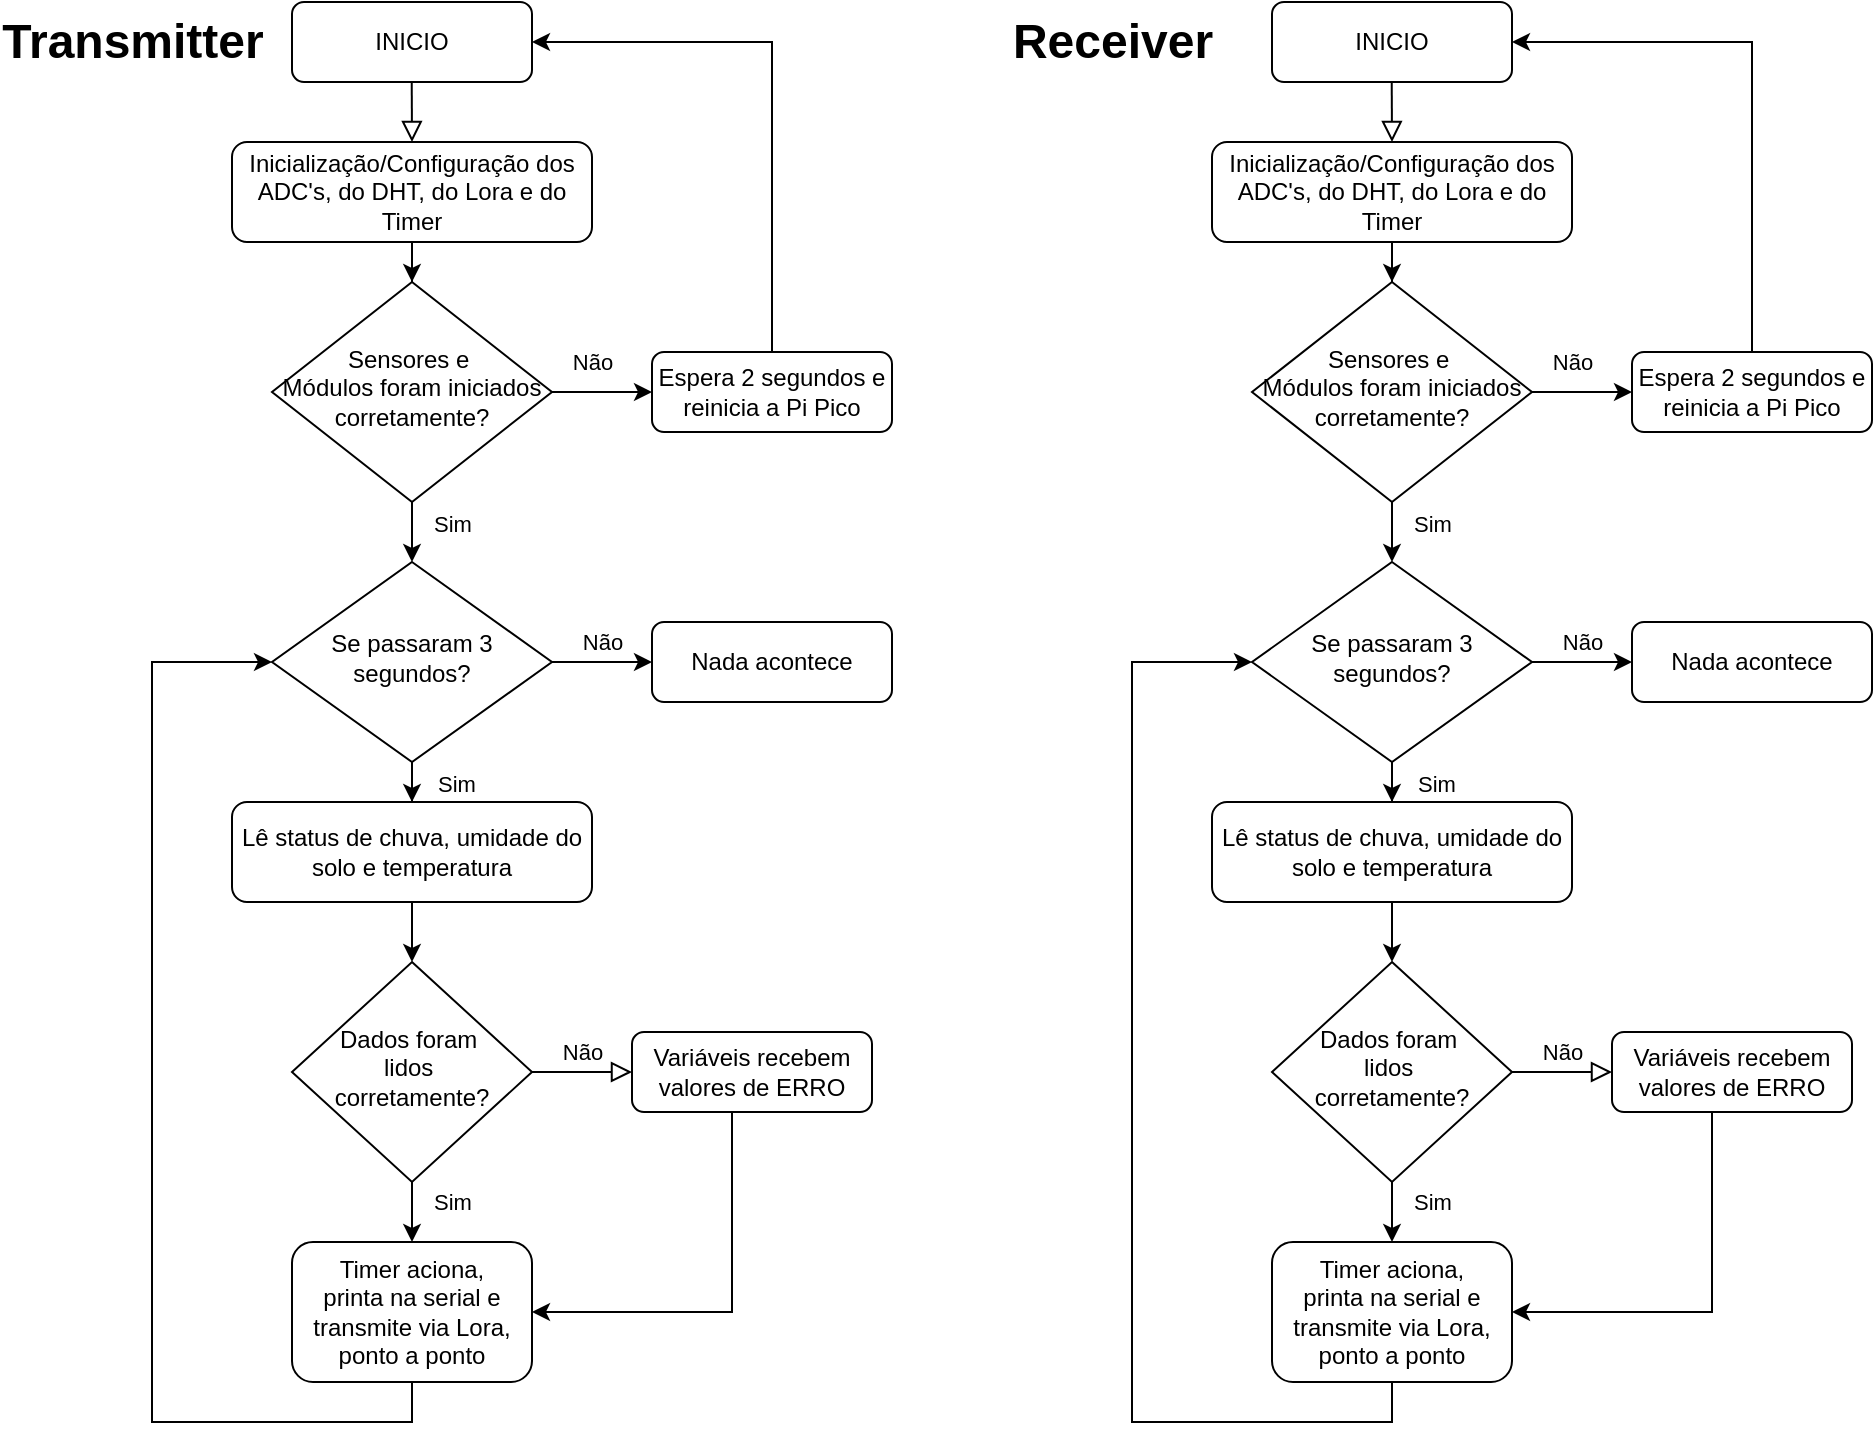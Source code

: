 <mxfile version="26.0.4">
  <diagram id="C5RBs43oDa-KdzZeNtuy" name="Page-1">
    <mxGraphModel dx="1868" dy="925" grid="1" gridSize="10" guides="1" tooltips="1" connect="1" arrows="1" fold="1" page="1" pageScale="1" pageWidth="827" pageHeight="1169" math="0" shadow="0">
      <root>
        <mxCell id="WIyWlLk6GJQsqaUBKTNV-0" />
        <mxCell id="WIyWlLk6GJQsqaUBKTNV-1" parent="WIyWlLk6GJQsqaUBKTNV-0" />
        <mxCell id="-Kg_7hBC36pptWZDUtGE-7" style="edgeStyle=orthogonalEdgeStyle;rounded=0;orthogonalLoop=1;jettySize=auto;html=1;entryX=0.5;entryY=0;entryDx=0;entryDy=0;" edge="1" parent="WIyWlLk6GJQsqaUBKTNV-1" source="WIyWlLk6GJQsqaUBKTNV-3" target="-Kg_7hBC36pptWZDUtGE-6">
          <mxGeometry relative="1" as="geometry" />
        </mxCell>
        <mxCell id="WIyWlLk6GJQsqaUBKTNV-3" value="Inicialização/Configuração dos ADC&#39;s, do DHT, do Lora e do Timer" style="rounded=1;whiteSpace=wrap;html=1;fontSize=12;glass=0;strokeWidth=1;shadow=0;" parent="WIyWlLk6GJQsqaUBKTNV-1" vertex="1">
          <mxGeometry x="290" y="90" width="180" height="50" as="geometry" />
        </mxCell>
        <mxCell id="WIyWlLk6GJQsqaUBKTNV-5" value="Não" style="edgeStyle=orthogonalEdgeStyle;rounded=0;html=1;jettySize=auto;orthogonalLoop=1;fontSize=11;endArrow=block;endFill=0;endSize=8;strokeWidth=1;shadow=0;labelBackgroundColor=none;" parent="WIyWlLk6GJQsqaUBKTNV-1" source="WIyWlLk6GJQsqaUBKTNV-6" target="WIyWlLk6GJQsqaUBKTNV-7" edge="1">
          <mxGeometry y="10" relative="1" as="geometry">
            <mxPoint as="offset" />
          </mxGeometry>
        </mxCell>
        <mxCell id="-Kg_7hBC36pptWZDUtGE-33" style="edgeStyle=orthogonalEdgeStyle;rounded=0;orthogonalLoop=1;jettySize=auto;html=1;entryX=0.5;entryY=0;entryDx=0;entryDy=0;" edge="1" parent="WIyWlLk6GJQsqaUBKTNV-1" source="WIyWlLk6GJQsqaUBKTNV-6" target="-Kg_7hBC36pptWZDUtGE-16">
          <mxGeometry relative="1" as="geometry" />
        </mxCell>
        <mxCell id="-Kg_7hBC36pptWZDUtGE-34" value="Sim" style="edgeLabel;html=1;align=center;verticalAlign=middle;resizable=0;points=[];" vertex="1" connectable="0" parent="-Kg_7hBC36pptWZDUtGE-33">
          <mxGeometry x="-0.789" y="-1" relative="1" as="geometry">
            <mxPoint x="21" y="4" as="offset" />
          </mxGeometry>
        </mxCell>
        <mxCell id="WIyWlLk6GJQsqaUBKTNV-6" value="Dados foram&amp;nbsp;&lt;div&gt;lidos&amp;nbsp;&lt;/div&gt;&lt;div&gt;corretamente?&lt;/div&gt;" style="rhombus;whiteSpace=wrap;html=1;shadow=0;fontFamily=Helvetica;fontSize=12;align=center;strokeWidth=1;spacing=6;spacingTop=-4;" parent="WIyWlLk6GJQsqaUBKTNV-1" vertex="1">
          <mxGeometry x="320" y="500" width="120" height="110" as="geometry" />
        </mxCell>
        <mxCell id="-Kg_7hBC36pptWZDUtGE-17" style="edgeStyle=orthogonalEdgeStyle;rounded=0;orthogonalLoop=1;jettySize=auto;html=1;entryX=1;entryY=0.5;entryDx=0;entryDy=0;" edge="1" parent="WIyWlLk6GJQsqaUBKTNV-1" source="WIyWlLk6GJQsqaUBKTNV-7" target="-Kg_7hBC36pptWZDUtGE-16">
          <mxGeometry relative="1" as="geometry">
            <Array as="points">
              <mxPoint x="540" y="675" />
            </Array>
          </mxGeometry>
        </mxCell>
        <mxCell id="WIyWlLk6GJQsqaUBKTNV-7" value="Variáveis recebem valores de ERRO" style="rounded=1;whiteSpace=wrap;html=1;fontSize=12;glass=0;strokeWidth=1;shadow=0;" parent="WIyWlLk6GJQsqaUBKTNV-1" vertex="1">
          <mxGeometry x="490" y="535" width="120" height="40" as="geometry" />
        </mxCell>
        <mxCell id="-Kg_7hBC36pptWZDUtGE-0" value="INICIO" style="rounded=1;whiteSpace=wrap;html=1;fontSize=12;glass=0;strokeWidth=1;shadow=0;" vertex="1" parent="WIyWlLk6GJQsqaUBKTNV-1">
          <mxGeometry x="320" y="20" width="120" height="40" as="geometry" />
        </mxCell>
        <mxCell id="-Kg_7hBC36pptWZDUtGE-1" value="" style="rounded=0;html=1;jettySize=auto;orthogonalLoop=1;fontSize=11;endArrow=block;endFill=0;endSize=8;strokeWidth=1;shadow=0;labelBackgroundColor=none;edgeStyle=orthogonalEdgeStyle;" edge="1" parent="WIyWlLk6GJQsqaUBKTNV-1">
          <mxGeometry relative="1" as="geometry">
            <mxPoint x="379.86" y="60" as="sourcePoint" />
            <mxPoint x="380" y="90" as="targetPoint" />
          </mxGeometry>
        </mxCell>
        <mxCell id="-Kg_7hBC36pptWZDUtGE-3" value="Transmitter" style="text;strokeColor=none;fillColor=none;html=1;fontSize=24;fontStyle=1;verticalAlign=middle;align=center;" vertex="1" parent="WIyWlLk6GJQsqaUBKTNV-1">
          <mxGeometry x="190" y="20" width="100" height="40" as="geometry" />
        </mxCell>
        <mxCell id="-Kg_7hBC36pptWZDUtGE-5" style="edgeStyle=orthogonalEdgeStyle;rounded=0;orthogonalLoop=1;jettySize=auto;html=1;entryX=0.5;entryY=0;entryDx=0;entryDy=0;" edge="1" parent="WIyWlLk6GJQsqaUBKTNV-1" source="-Kg_7hBC36pptWZDUtGE-4" target="WIyWlLk6GJQsqaUBKTNV-6">
          <mxGeometry relative="1" as="geometry" />
        </mxCell>
        <mxCell id="-Kg_7hBC36pptWZDUtGE-4" value="Lê status de chuva, umidade do solo e temperatura" style="rounded=1;whiteSpace=wrap;html=1;fontSize=12;glass=0;strokeWidth=1;shadow=0;" vertex="1" parent="WIyWlLk6GJQsqaUBKTNV-1">
          <mxGeometry x="290" y="420" width="180" height="50" as="geometry" />
        </mxCell>
        <mxCell id="-Kg_7hBC36pptWZDUtGE-26" style="edgeStyle=orthogonalEdgeStyle;rounded=0;orthogonalLoop=1;jettySize=auto;html=1;entryX=0.5;entryY=0;entryDx=0;entryDy=0;" edge="1" parent="WIyWlLk6GJQsqaUBKTNV-1" source="-Kg_7hBC36pptWZDUtGE-6" target="-Kg_7hBC36pptWZDUtGE-18">
          <mxGeometry relative="1" as="geometry" />
        </mxCell>
        <mxCell id="-Kg_7hBC36pptWZDUtGE-29" value="Sim" style="edgeLabel;html=1;align=center;verticalAlign=middle;resizable=0;points=[];" vertex="1" connectable="0" parent="-Kg_7hBC36pptWZDUtGE-26">
          <mxGeometry x="-0.56" y="-1" relative="1" as="geometry">
            <mxPoint x="21" as="offset" />
          </mxGeometry>
        </mxCell>
        <mxCell id="-Kg_7hBC36pptWZDUtGE-6" value="Sensores e&amp;nbsp;&lt;div&gt;Módulos foram iniciados corretamente?&lt;/div&gt;" style="rhombus;whiteSpace=wrap;html=1;shadow=0;fontFamily=Helvetica;fontSize=12;align=center;strokeWidth=1;spacing=6;spacingTop=-4;" vertex="1" parent="WIyWlLk6GJQsqaUBKTNV-1">
          <mxGeometry x="310" y="160" width="140" height="110" as="geometry" />
        </mxCell>
        <mxCell id="-Kg_7hBC36pptWZDUtGE-14" style="edgeStyle=orthogonalEdgeStyle;rounded=0;orthogonalLoop=1;jettySize=auto;html=1;entryX=1;entryY=0.5;entryDx=0;entryDy=0;" edge="1" parent="WIyWlLk6GJQsqaUBKTNV-1" source="-Kg_7hBC36pptWZDUtGE-11" target="-Kg_7hBC36pptWZDUtGE-0">
          <mxGeometry relative="1" as="geometry">
            <mxPoint x="560" y="40" as="targetPoint" />
            <Array as="points">
              <mxPoint x="560" y="40" />
            </Array>
          </mxGeometry>
        </mxCell>
        <mxCell id="-Kg_7hBC36pptWZDUtGE-11" value="Espera 2 segundos e reinicia a Pi Pico" style="rounded=1;whiteSpace=wrap;html=1;fontSize=12;glass=0;strokeWidth=1;shadow=0;" vertex="1" parent="WIyWlLk6GJQsqaUBKTNV-1">
          <mxGeometry x="500" y="195" width="120" height="40" as="geometry" />
        </mxCell>
        <mxCell id="-Kg_7hBC36pptWZDUtGE-12" style="edgeStyle=orthogonalEdgeStyle;rounded=0;orthogonalLoop=1;jettySize=auto;html=1;entryX=0;entryY=0.5;entryDx=0;entryDy=0;" edge="1" parent="WIyWlLk6GJQsqaUBKTNV-1" source="-Kg_7hBC36pptWZDUtGE-6" target="-Kg_7hBC36pptWZDUtGE-11">
          <mxGeometry relative="1" as="geometry" />
        </mxCell>
        <mxCell id="-Kg_7hBC36pptWZDUtGE-15" value="Não" style="edgeLabel;html=1;align=center;verticalAlign=middle;resizable=0;points=[];" vertex="1" connectable="0" parent="-Kg_7hBC36pptWZDUtGE-12">
          <mxGeometry x="0.022" y="1" relative="1" as="geometry">
            <mxPoint x="-6" y="-14" as="offset" />
          </mxGeometry>
        </mxCell>
        <mxCell id="-Kg_7hBC36pptWZDUtGE-32" style="edgeStyle=orthogonalEdgeStyle;rounded=0;orthogonalLoop=1;jettySize=auto;html=1;entryX=0;entryY=0.5;entryDx=0;entryDy=0;" edge="1" parent="WIyWlLk6GJQsqaUBKTNV-1" source="-Kg_7hBC36pptWZDUtGE-16" target="-Kg_7hBC36pptWZDUtGE-18">
          <mxGeometry relative="1" as="geometry">
            <Array as="points">
              <mxPoint x="380" y="730" />
              <mxPoint x="250" y="730" />
              <mxPoint x="250" y="350" />
            </Array>
          </mxGeometry>
        </mxCell>
        <mxCell id="-Kg_7hBC36pptWZDUtGE-16" value="Timer aciona,&lt;br&gt;printa na serial e transmite via Lora, ponto a ponto" style="rounded=1;whiteSpace=wrap;html=1;fontSize=12;glass=0;strokeWidth=1;shadow=0;" vertex="1" parent="WIyWlLk6GJQsqaUBKTNV-1">
          <mxGeometry x="320" y="640" width="120" height="70" as="geometry" />
        </mxCell>
        <mxCell id="-Kg_7hBC36pptWZDUtGE-28" style="edgeStyle=orthogonalEdgeStyle;rounded=0;orthogonalLoop=1;jettySize=auto;html=1;entryX=0.5;entryY=0;entryDx=0;entryDy=0;" edge="1" parent="WIyWlLk6GJQsqaUBKTNV-1" source="-Kg_7hBC36pptWZDUtGE-18" target="-Kg_7hBC36pptWZDUtGE-4">
          <mxGeometry relative="1" as="geometry" />
        </mxCell>
        <mxCell id="-Kg_7hBC36pptWZDUtGE-31" value="Sim" style="edgeLabel;html=1;align=center;verticalAlign=middle;resizable=0;points=[];" vertex="1" connectable="0" parent="-Kg_7hBC36pptWZDUtGE-28">
          <mxGeometry x="-0.312" y="-1" relative="1" as="geometry">
            <mxPoint x="21" y="-9" as="offset" />
          </mxGeometry>
        </mxCell>
        <mxCell id="-Kg_7hBC36pptWZDUtGE-18" value="Se passaram 3 segundos?" style="rhombus;whiteSpace=wrap;html=1;shadow=0;fontFamily=Helvetica;fontSize=12;align=center;strokeWidth=1;spacing=6;spacingTop=-4;" vertex="1" parent="WIyWlLk6GJQsqaUBKTNV-1">
          <mxGeometry x="310" y="300" width="140" height="100" as="geometry" />
        </mxCell>
        <mxCell id="-Kg_7hBC36pptWZDUtGE-24" value="Nada acontece" style="rounded=1;whiteSpace=wrap;html=1;fontSize=12;glass=0;strokeWidth=1;shadow=0;" vertex="1" parent="WIyWlLk6GJQsqaUBKTNV-1">
          <mxGeometry x="500" y="330" width="120" height="40" as="geometry" />
        </mxCell>
        <mxCell id="-Kg_7hBC36pptWZDUtGE-27" style="edgeStyle=orthogonalEdgeStyle;rounded=0;orthogonalLoop=1;jettySize=auto;html=1;entryX=0;entryY=0.5;entryDx=0;entryDy=0;" edge="1" parent="WIyWlLk6GJQsqaUBKTNV-1" source="-Kg_7hBC36pptWZDUtGE-18" target="-Kg_7hBC36pptWZDUtGE-24">
          <mxGeometry relative="1" as="geometry" />
        </mxCell>
        <mxCell id="-Kg_7hBC36pptWZDUtGE-30" value="Não" style="edgeLabel;html=1;align=center;verticalAlign=middle;resizable=0;points=[];" vertex="1" connectable="0" parent="-Kg_7hBC36pptWZDUtGE-27">
          <mxGeometry x="-0.023" y="-1" relative="1" as="geometry">
            <mxPoint y="-11" as="offset" />
          </mxGeometry>
        </mxCell>
        <mxCell id="-Kg_7hBC36pptWZDUtGE-35" style="edgeStyle=orthogonalEdgeStyle;rounded=0;orthogonalLoop=1;jettySize=auto;html=1;entryX=0.5;entryY=0;entryDx=0;entryDy=0;" edge="1" parent="WIyWlLk6GJQsqaUBKTNV-1" source="-Kg_7hBC36pptWZDUtGE-36" target="-Kg_7hBC36pptWZDUtGE-50">
          <mxGeometry relative="1" as="geometry" />
        </mxCell>
        <mxCell id="-Kg_7hBC36pptWZDUtGE-36" value="Inicialização/Configuração dos ADC&#39;s, do DHT, do Lora e do Timer" style="rounded=1;whiteSpace=wrap;html=1;fontSize=12;glass=0;strokeWidth=1;shadow=0;" vertex="1" parent="WIyWlLk6GJQsqaUBKTNV-1">
          <mxGeometry x="780" y="90" width="180" height="50" as="geometry" />
        </mxCell>
        <mxCell id="-Kg_7hBC36pptWZDUtGE-37" value="Não" style="edgeStyle=orthogonalEdgeStyle;rounded=0;html=1;jettySize=auto;orthogonalLoop=1;fontSize=11;endArrow=block;endFill=0;endSize=8;strokeWidth=1;shadow=0;labelBackgroundColor=none;" edge="1" parent="WIyWlLk6GJQsqaUBKTNV-1" source="-Kg_7hBC36pptWZDUtGE-40" target="-Kg_7hBC36pptWZDUtGE-42">
          <mxGeometry y="10" relative="1" as="geometry">
            <mxPoint as="offset" />
          </mxGeometry>
        </mxCell>
        <mxCell id="-Kg_7hBC36pptWZDUtGE-38" style="edgeStyle=orthogonalEdgeStyle;rounded=0;orthogonalLoop=1;jettySize=auto;html=1;entryX=0.5;entryY=0;entryDx=0;entryDy=0;" edge="1" parent="WIyWlLk6GJQsqaUBKTNV-1" source="-Kg_7hBC36pptWZDUtGE-40" target="-Kg_7hBC36pptWZDUtGE-56">
          <mxGeometry relative="1" as="geometry" />
        </mxCell>
        <mxCell id="-Kg_7hBC36pptWZDUtGE-39" value="Sim" style="edgeLabel;html=1;align=center;verticalAlign=middle;resizable=0;points=[];" vertex="1" connectable="0" parent="-Kg_7hBC36pptWZDUtGE-38">
          <mxGeometry x="-0.789" y="-1" relative="1" as="geometry">
            <mxPoint x="21" y="4" as="offset" />
          </mxGeometry>
        </mxCell>
        <mxCell id="-Kg_7hBC36pptWZDUtGE-40" value="Dados foram&amp;nbsp;&lt;div&gt;lidos&amp;nbsp;&lt;/div&gt;&lt;div&gt;corretamente?&lt;/div&gt;" style="rhombus;whiteSpace=wrap;html=1;shadow=0;fontFamily=Helvetica;fontSize=12;align=center;strokeWidth=1;spacing=6;spacingTop=-4;" vertex="1" parent="WIyWlLk6GJQsqaUBKTNV-1">
          <mxGeometry x="810" y="500" width="120" height="110" as="geometry" />
        </mxCell>
        <mxCell id="-Kg_7hBC36pptWZDUtGE-41" style="edgeStyle=orthogonalEdgeStyle;rounded=0;orthogonalLoop=1;jettySize=auto;html=1;entryX=1;entryY=0.5;entryDx=0;entryDy=0;" edge="1" parent="WIyWlLk6GJQsqaUBKTNV-1" source="-Kg_7hBC36pptWZDUtGE-42" target="-Kg_7hBC36pptWZDUtGE-56">
          <mxGeometry relative="1" as="geometry">
            <Array as="points">
              <mxPoint x="1030" y="675" />
            </Array>
          </mxGeometry>
        </mxCell>
        <mxCell id="-Kg_7hBC36pptWZDUtGE-42" value="Variáveis recebem valores de ERRO" style="rounded=1;whiteSpace=wrap;html=1;fontSize=12;glass=0;strokeWidth=1;shadow=0;" vertex="1" parent="WIyWlLk6GJQsqaUBKTNV-1">
          <mxGeometry x="980" y="535" width="120" height="40" as="geometry" />
        </mxCell>
        <mxCell id="-Kg_7hBC36pptWZDUtGE-43" value="INICIO" style="rounded=1;whiteSpace=wrap;html=1;fontSize=12;glass=0;strokeWidth=1;shadow=0;" vertex="1" parent="WIyWlLk6GJQsqaUBKTNV-1">
          <mxGeometry x="810" y="20" width="120" height="40" as="geometry" />
        </mxCell>
        <mxCell id="-Kg_7hBC36pptWZDUtGE-44" value="" style="rounded=0;html=1;jettySize=auto;orthogonalLoop=1;fontSize=11;endArrow=block;endFill=0;endSize=8;strokeWidth=1;shadow=0;labelBackgroundColor=none;edgeStyle=orthogonalEdgeStyle;" edge="1" parent="WIyWlLk6GJQsqaUBKTNV-1">
          <mxGeometry relative="1" as="geometry">
            <mxPoint x="869.86" y="60" as="sourcePoint" />
            <mxPoint x="870" y="90" as="targetPoint" />
          </mxGeometry>
        </mxCell>
        <mxCell id="-Kg_7hBC36pptWZDUtGE-45" value="Receiver" style="text;strokeColor=none;fillColor=none;html=1;fontSize=24;fontStyle=1;verticalAlign=middle;align=center;" vertex="1" parent="WIyWlLk6GJQsqaUBKTNV-1">
          <mxGeometry x="680" y="20" width="100" height="40" as="geometry" />
        </mxCell>
        <mxCell id="-Kg_7hBC36pptWZDUtGE-46" style="edgeStyle=orthogonalEdgeStyle;rounded=0;orthogonalLoop=1;jettySize=auto;html=1;entryX=0.5;entryY=0;entryDx=0;entryDy=0;" edge="1" parent="WIyWlLk6GJQsqaUBKTNV-1" source="-Kg_7hBC36pptWZDUtGE-47" target="-Kg_7hBC36pptWZDUtGE-40">
          <mxGeometry relative="1" as="geometry" />
        </mxCell>
        <mxCell id="-Kg_7hBC36pptWZDUtGE-47" value="Lê status de chuva, umidade do solo e temperatura" style="rounded=1;whiteSpace=wrap;html=1;fontSize=12;glass=0;strokeWidth=1;shadow=0;" vertex="1" parent="WIyWlLk6GJQsqaUBKTNV-1">
          <mxGeometry x="780" y="420" width="180" height="50" as="geometry" />
        </mxCell>
        <mxCell id="-Kg_7hBC36pptWZDUtGE-48" style="edgeStyle=orthogonalEdgeStyle;rounded=0;orthogonalLoop=1;jettySize=auto;html=1;entryX=0.5;entryY=0;entryDx=0;entryDy=0;" edge="1" parent="WIyWlLk6GJQsqaUBKTNV-1" source="-Kg_7hBC36pptWZDUtGE-50" target="-Kg_7hBC36pptWZDUtGE-59">
          <mxGeometry relative="1" as="geometry" />
        </mxCell>
        <mxCell id="-Kg_7hBC36pptWZDUtGE-49" value="Sim" style="edgeLabel;html=1;align=center;verticalAlign=middle;resizable=0;points=[];" vertex="1" connectable="0" parent="-Kg_7hBC36pptWZDUtGE-48">
          <mxGeometry x="-0.56" y="-1" relative="1" as="geometry">
            <mxPoint x="21" as="offset" />
          </mxGeometry>
        </mxCell>
        <mxCell id="-Kg_7hBC36pptWZDUtGE-50" value="Sensores e&amp;nbsp;&lt;div&gt;Módulos foram iniciados corretamente?&lt;/div&gt;" style="rhombus;whiteSpace=wrap;html=1;shadow=0;fontFamily=Helvetica;fontSize=12;align=center;strokeWidth=1;spacing=6;spacingTop=-4;" vertex="1" parent="WIyWlLk6GJQsqaUBKTNV-1">
          <mxGeometry x="800" y="160" width="140" height="110" as="geometry" />
        </mxCell>
        <mxCell id="-Kg_7hBC36pptWZDUtGE-51" style="edgeStyle=orthogonalEdgeStyle;rounded=0;orthogonalLoop=1;jettySize=auto;html=1;entryX=1;entryY=0.5;entryDx=0;entryDy=0;" edge="1" parent="WIyWlLk6GJQsqaUBKTNV-1" source="-Kg_7hBC36pptWZDUtGE-52" target="-Kg_7hBC36pptWZDUtGE-43">
          <mxGeometry relative="1" as="geometry">
            <mxPoint x="1050" y="40" as="targetPoint" />
            <Array as="points">
              <mxPoint x="1050" y="40" />
            </Array>
          </mxGeometry>
        </mxCell>
        <mxCell id="-Kg_7hBC36pptWZDUtGE-52" value="Espera 2 segundos e reinicia a Pi Pico" style="rounded=1;whiteSpace=wrap;html=1;fontSize=12;glass=0;strokeWidth=1;shadow=0;" vertex="1" parent="WIyWlLk6GJQsqaUBKTNV-1">
          <mxGeometry x="990" y="195" width="120" height="40" as="geometry" />
        </mxCell>
        <mxCell id="-Kg_7hBC36pptWZDUtGE-53" style="edgeStyle=orthogonalEdgeStyle;rounded=0;orthogonalLoop=1;jettySize=auto;html=1;entryX=0;entryY=0.5;entryDx=0;entryDy=0;" edge="1" parent="WIyWlLk6GJQsqaUBKTNV-1" source="-Kg_7hBC36pptWZDUtGE-50" target="-Kg_7hBC36pptWZDUtGE-52">
          <mxGeometry relative="1" as="geometry" />
        </mxCell>
        <mxCell id="-Kg_7hBC36pptWZDUtGE-54" value="Não" style="edgeLabel;html=1;align=center;verticalAlign=middle;resizable=0;points=[];" vertex="1" connectable="0" parent="-Kg_7hBC36pptWZDUtGE-53">
          <mxGeometry x="0.022" y="1" relative="1" as="geometry">
            <mxPoint x="-6" y="-14" as="offset" />
          </mxGeometry>
        </mxCell>
        <mxCell id="-Kg_7hBC36pptWZDUtGE-55" style="edgeStyle=orthogonalEdgeStyle;rounded=0;orthogonalLoop=1;jettySize=auto;html=1;entryX=0;entryY=0.5;entryDx=0;entryDy=0;" edge="1" parent="WIyWlLk6GJQsqaUBKTNV-1" source="-Kg_7hBC36pptWZDUtGE-56" target="-Kg_7hBC36pptWZDUtGE-59">
          <mxGeometry relative="1" as="geometry">
            <Array as="points">
              <mxPoint x="870" y="730" />
              <mxPoint x="740" y="730" />
              <mxPoint x="740" y="350" />
            </Array>
          </mxGeometry>
        </mxCell>
        <mxCell id="-Kg_7hBC36pptWZDUtGE-56" value="Timer aciona,&lt;br&gt;printa na serial e transmite via Lora, ponto a ponto" style="rounded=1;whiteSpace=wrap;html=1;fontSize=12;glass=0;strokeWidth=1;shadow=0;" vertex="1" parent="WIyWlLk6GJQsqaUBKTNV-1">
          <mxGeometry x="810" y="640" width="120" height="70" as="geometry" />
        </mxCell>
        <mxCell id="-Kg_7hBC36pptWZDUtGE-57" style="edgeStyle=orthogonalEdgeStyle;rounded=0;orthogonalLoop=1;jettySize=auto;html=1;entryX=0.5;entryY=0;entryDx=0;entryDy=0;" edge="1" parent="WIyWlLk6GJQsqaUBKTNV-1" source="-Kg_7hBC36pptWZDUtGE-59" target="-Kg_7hBC36pptWZDUtGE-47">
          <mxGeometry relative="1" as="geometry" />
        </mxCell>
        <mxCell id="-Kg_7hBC36pptWZDUtGE-58" value="Sim" style="edgeLabel;html=1;align=center;verticalAlign=middle;resizable=0;points=[];" vertex="1" connectable="0" parent="-Kg_7hBC36pptWZDUtGE-57">
          <mxGeometry x="-0.312" y="-1" relative="1" as="geometry">
            <mxPoint x="21" y="-9" as="offset" />
          </mxGeometry>
        </mxCell>
        <mxCell id="-Kg_7hBC36pptWZDUtGE-59" value="Se passaram 3 segundos?" style="rhombus;whiteSpace=wrap;html=1;shadow=0;fontFamily=Helvetica;fontSize=12;align=center;strokeWidth=1;spacing=6;spacingTop=-4;" vertex="1" parent="WIyWlLk6GJQsqaUBKTNV-1">
          <mxGeometry x="800" y="300" width="140" height="100" as="geometry" />
        </mxCell>
        <mxCell id="-Kg_7hBC36pptWZDUtGE-60" value="Nada acontece" style="rounded=1;whiteSpace=wrap;html=1;fontSize=12;glass=0;strokeWidth=1;shadow=0;" vertex="1" parent="WIyWlLk6GJQsqaUBKTNV-1">
          <mxGeometry x="990" y="330" width="120" height="40" as="geometry" />
        </mxCell>
        <mxCell id="-Kg_7hBC36pptWZDUtGE-61" style="edgeStyle=orthogonalEdgeStyle;rounded=0;orthogonalLoop=1;jettySize=auto;html=1;entryX=0;entryY=0.5;entryDx=0;entryDy=0;" edge="1" parent="WIyWlLk6GJQsqaUBKTNV-1" source="-Kg_7hBC36pptWZDUtGE-59" target="-Kg_7hBC36pptWZDUtGE-60">
          <mxGeometry relative="1" as="geometry" />
        </mxCell>
        <mxCell id="-Kg_7hBC36pptWZDUtGE-62" value="Não" style="edgeLabel;html=1;align=center;verticalAlign=middle;resizable=0;points=[];" vertex="1" connectable="0" parent="-Kg_7hBC36pptWZDUtGE-61">
          <mxGeometry x="-0.023" y="-1" relative="1" as="geometry">
            <mxPoint y="-11" as="offset" />
          </mxGeometry>
        </mxCell>
      </root>
    </mxGraphModel>
  </diagram>
</mxfile>
